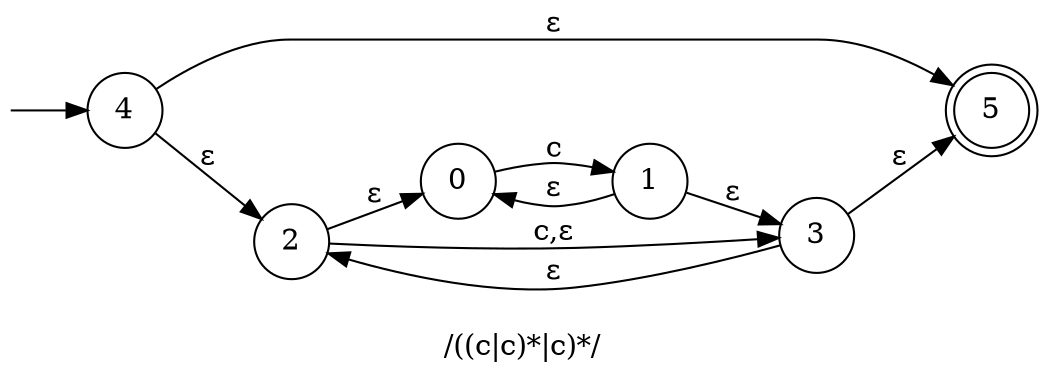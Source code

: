 digraph onfa {
	graph [label="
/((c|c)*|c)*/" rankdir=LR]
	node [shape=circle]
	{
		graph [margin="0,0" rank=source]
		"" [fixedsize=true margin="0,0" shape=none width=0]
	}
	{
		graph [rank=sink]
		5 [shape=doublecircle]
	}
	0
	1
	2
	3
	4
	0 -> 1 [label=c]
	2 -> 0 [label="ε"]
	2 -> 3 [label="c,ε"]
	1 -> 0 [label="ε"]
	1 -> 3 [label="ε"]
	4 -> 2 [label="ε"]
	4 -> 5 [label="ε"]
	3 -> 2 [label="ε"]
	3 -> 5 [label="ε"]
	"" -> 4
}
